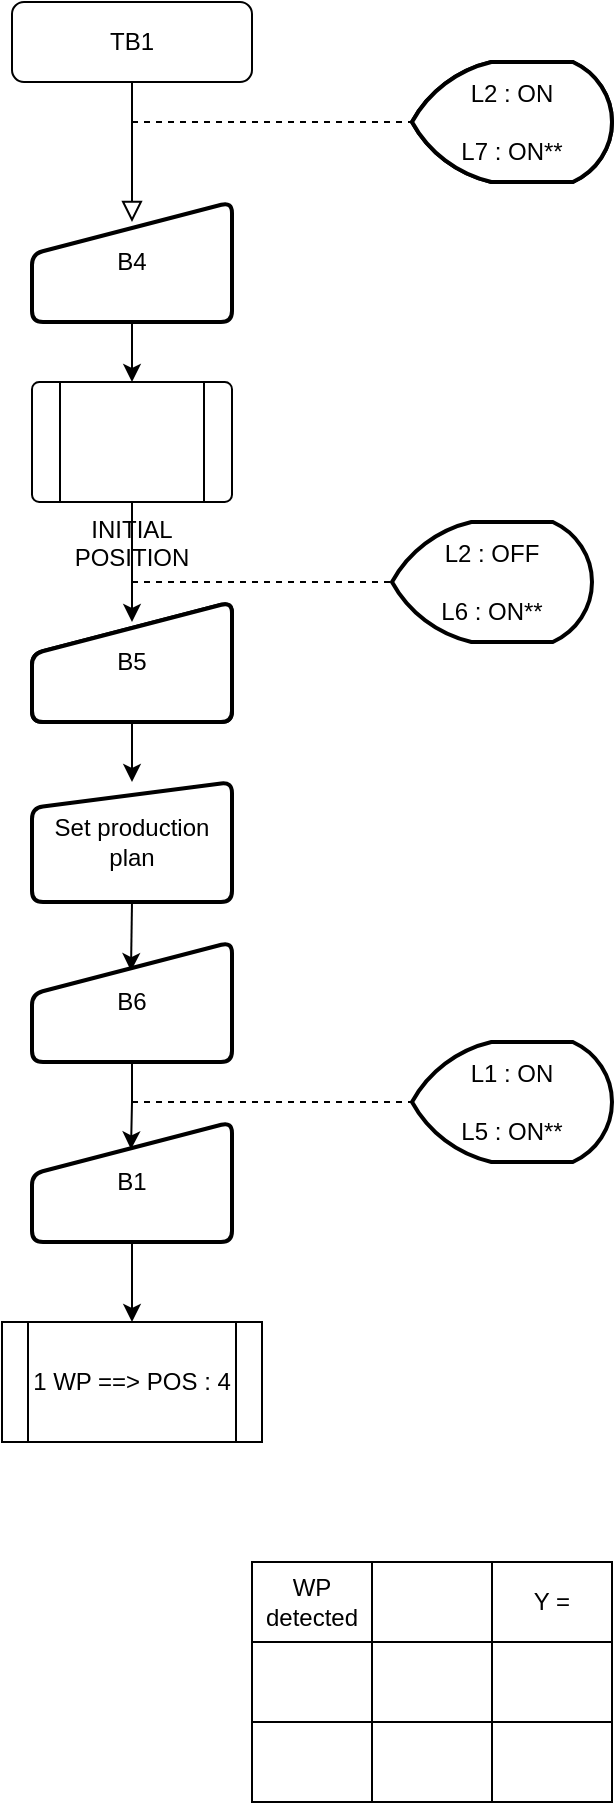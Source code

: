 <mxfile version="13.8.0" type="github">
  <diagram id="C5RBs43oDa-KdzZeNtuy" name="Page-1">
    <mxGraphModel dx="563" dy="778" grid="1" gridSize="10" guides="1" tooltips="1" connect="1" arrows="1" fold="1" page="1" pageScale="1" pageWidth="827" pageHeight="1169" math="0" shadow="0">
      <root>
        <mxCell id="WIyWlLk6GJQsqaUBKTNV-0" />
        <mxCell id="WIyWlLk6GJQsqaUBKTNV-1" parent="WIyWlLk6GJQsqaUBKTNV-0" />
        <mxCell id="WIyWlLk6GJQsqaUBKTNV-2" value="" style="rounded=0;html=1;jettySize=auto;orthogonalLoop=1;fontSize=11;endArrow=block;endFill=0;endSize=8;strokeWidth=1;shadow=0;labelBackgroundColor=none;edgeStyle=orthogonalEdgeStyle;" parent="WIyWlLk6GJQsqaUBKTNV-1" source="WIyWlLk6GJQsqaUBKTNV-3" edge="1">
          <mxGeometry relative="1" as="geometry">
            <mxPoint x="70" y="130" as="targetPoint" />
          </mxGeometry>
        </mxCell>
        <mxCell id="WIyWlLk6GJQsqaUBKTNV-3" value="&lt;div&gt;TB1&lt;/div&gt;" style="rounded=1;whiteSpace=wrap;html=1;fontSize=12;glass=0;strokeWidth=1;shadow=0;" parent="WIyWlLk6GJQsqaUBKTNV-1" vertex="1">
          <mxGeometry x="10" y="20" width="120" height="40" as="geometry" />
        </mxCell>
        <mxCell id="CpjmRmd7Cp1uGwbVTGAP-3" value="" style="endArrow=none;dashed=1;html=1;" edge="1" parent="WIyWlLk6GJQsqaUBKTNV-1">
          <mxGeometry width="50" height="50" relative="1" as="geometry">
            <mxPoint x="70" y="80" as="sourcePoint" />
            <mxPoint x="210" y="80" as="targetPoint" />
          </mxGeometry>
        </mxCell>
        <mxCell id="CpjmRmd7Cp1uGwbVTGAP-4" value="&lt;div&gt;L2 : ON&lt;/div&gt;&lt;div&gt;&lt;br&gt;&lt;/div&gt;&lt;div&gt;L7 : ON&lt;br&gt;&lt;/div&gt;" style="strokeWidth=2;html=1;shape=mxgraph.flowchart.display;whiteSpace=wrap;" vertex="1" parent="WIyWlLk6GJQsqaUBKTNV-1">
          <mxGeometry x="210" y="50" width="100" height="60" as="geometry" />
        </mxCell>
        <mxCell id="CpjmRmd7Cp1uGwbVTGAP-5" value="B4" style="html=1;strokeWidth=2;shape=manualInput;whiteSpace=wrap;rounded=1;size=26;arcSize=11;" vertex="1" parent="WIyWlLk6GJQsqaUBKTNV-1">
          <mxGeometry x="20" y="120" width="100" height="60" as="geometry" />
        </mxCell>
        <mxCell id="CpjmRmd7Cp1uGwbVTGAP-6" value="" style="endArrow=classic;html=1;exitX=0.5;exitY=1;exitDx=0;exitDy=0;" edge="1" parent="WIyWlLk6GJQsqaUBKTNV-1" source="CpjmRmd7Cp1uGwbVTGAP-5">
          <mxGeometry width="50" height="50" relative="1" as="geometry">
            <mxPoint x="190" y="310" as="sourcePoint" />
            <mxPoint x="70" y="210" as="targetPoint" />
          </mxGeometry>
        </mxCell>
        <mxCell id="CpjmRmd7Cp1uGwbVTGAP-7" value="INITIAL POSITION" style="verticalLabelPosition=bottom;verticalAlign=top;html=1;shape=process;whiteSpace=wrap;rounded=1;size=0.14;arcSize=6;" vertex="1" parent="WIyWlLk6GJQsqaUBKTNV-1">
          <mxGeometry x="20" y="210" width="100" height="60" as="geometry" />
        </mxCell>
        <mxCell id="CpjmRmd7Cp1uGwbVTGAP-8" value="" style="endArrow=classic;html=1;exitX=0.5;exitY=1;exitDx=0;exitDy=0;" edge="1" parent="WIyWlLk6GJQsqaUBKTNV-1" source="CpjmRmd7Cp1uGwbVTGAP-7">
          <mxGeometry width="50" height="50" relative="1" as="geometry">
            <mxPoint x="190" y="310" as="sourcePoint" />
            <mxPoint x="70" y="330" as="targetPoint" />
          </mxGeometry>
        </mxCell>
        <mxCell id="CpjmRmd7Cp1uGwbVTGAP-9" value="&lt;div&gt;L2 : ON&lt;/div&gt;&lt;div&gt;&lt;br&gt;&lt;/div&gt;&lt;div&gt;L7 : ON**&lt;br&gt;&lt;/div&gt;" style="strokeWidth=2;html=1;shape=mxgraph.flowchart.display;whiteSpace=wrap;" vertex="1" parent="WIyWlLk6GJQsqaUBKTNV-1">
          <mxGeometry x="210" y="50" width="100" height="60" as="geometry" />
        </mxCell>
        <mxCell id="CpjmRmd7Cp1uGwbVTGAP-10" value="&lt;div&gt;L2 : OFF&lt;/div&gt;&lt;div&gt;&lt;br&gt;&lt;/div&gt;&lt;div&gt;L6 : ON**&lt;br&gt;&lt;/div&gt;" style="strokeWidth=2;html=1;shape=mxgraph.flowchart.display;whiteSpace=wrap;" vertex="1" parent="WIyWlLk6GJQsqaUBKTNV-1">
          <mxGeometry x="200" y="280" width="100" height="60" as="geometry" />
        </mxCell>
        <mxCell id="CpjmRmd7Cp1uGwbVTGAP-11" value="" style="endArrow=none;dashed=1;html=1;entryX=0;entryY=0.5;entryDx=0;entryDy=0;entryPerimeter=0;" edge="1" parent="WIyWlLk6GJQsqaUBKTNV-1" target="CpjmRmd7Cp1uGwbVTGAP-10">
          <mxGeometry width="50" height="50" relative="1" as="geometry">
            <mxPoint x="70" y="310" as="sourcePoint" />
            <mxPoint x="160" y="300" as="targetPoint" />
          </mxGeometry>
        </mxCell>
        <mxCell id="CpjmRmd7Cp1uGwbVTGAP-13" value="B5" style="html=1;strokeWidth=2;shape=manualInput;whiteSpace=wrap;rounded=1;size=26;arcSize=11;" vertex="1" parent="WIyWlLk6GJQsqaUBKTNV-1">
          <mxGeometry x="20" y="320" width="100" height="60" as="geometry" />
        </mxCell>
        <mxCell id="CpjmRmd7Cp1uGwbVTGAP-19" style="edgeStyle=orthogonalEdgeStyle;rounded=0;orthogonalLoop=1;jettySize=auto;html=1;exitX=0.5;exitY=1;exitDx=0;exitDy=0;entryX=0.495;entryY=0.242;entryDx=0;entryDy=0;entryPerimeter=0;" edge="1" parent="WIyWlLk6GJQsqaUBKTNV-1" source="CpjmRmd7Cp1uGwbVTGAP-14" target="CpjmRmd7Cp1uGwbVTGAP-17">
          <mxGeometry relative="1" as="geometry" />
        </mxCell>
        <mxCell id="CpjmRmd7Cp1uGwbVTGAP-14" value="Set production plan" style="html=1;strokeWidth=2;shape=manualInput;whiteSpace=wrap;rounded=1;size=13;arcSize=11;" vertex="1" parent="WIyWlLk6GJQsqaUBKTNV-1">
          <mxGeometry x="20" y="410" width="100" height="60" as="geometry" />
        </mxCell>
        <mxCell id="CpjmRmd7Cp1uGwbVTGAP-15" value="" style="endArrow=classic;html=1;exitX=0.5;exitY=1;exitDx=0;exitDy=0;entryX=0.5;entryY=0;entryDx=0;entryDy=0;" edge="1" parent="WIyWlLk6GJQsqaUBKTNV-1" source="CpjmRmd7Cp1uGwbVTGAP-13" target="CpjmRmd7Cp1uGwbVTGAP-14">
          <mxGeometry width="50" height="50" relative="1" as="geometry">
            <mxPoint x="190" y="310" as="sourcePoint" />
            <mxPoint x="240" y="260" as="targetPoint" />
          </mxGeometry>
        </mxCell>
        <mxCell id="CpjmRmd7Cp1uGwbVTGAP-16" value="B5" style="html=1;strokeWidth=2;shape=manualInput;whiteSpace=wrap;rounded=1;size=26;arcSize=11;" vertex="1" parent="WIyWlLk6GJQsqaUBKTNV-1">
          <mxGeometry x="20" y="320" width="100" height="60" as="geometry" />
        </mxCell>
        <mxCell id="CpjmRmd7Cp1uGwbVTGAP-23" style="edgeStyle=orthogonalEdgeStyle;rounded=0;orthogonalLoop=1;jettySize=auto;html=1;exitX=0.5;exitY=1;exitDx=0;exitDy=0;entryX=0.495;entryY=0.228;entryDx=0;entryDy=0;entryPerimeter=0;" edge="1" parent="WIyWlLk6GJQsqaUBKTNV-1" source="CpjmRmd7Cp1uGwbVTGAP-17" target="CpjmRmd7Cp1uGwbVTGAP-21">
          <mxGeometry relative="1" as="geometry" />
        </mxCell>
        <mxCell id="CpjmRmd7Cp1uGwbVTGAP-17" value="B6" style="html=1;strokeWidth=2;shape=manualInput;whiteSpace=wrap;rounded=1;size=26;arcSize=11;" vertex="1" parent="WIyWlLk6GJQsqaUBKTNV-1">
          <mxGeometry x="20" y="490" width="100" height="60" as="geometry" />
        </mxCell>
        <mxCell id="CpjmRmd7Cp1uGwbVTGAP-20" value="&lt;div&gt;L1 : ON&lt;br&gt;&lt;/div&gt;&lt;div&gt;&lt;br&gt;&lt;/div&gt;&lt;div&gt;L5 : ON**&lt;br&gt;&lt;/div&gt;" style="strokeWidth=2;html=1;shape=mxgraph.flowchart.display;whiteSpace=wrap;" vertex="1" parent="WIyWlLk6GJQsqaUBKTNV-1">
          <mxGeometry x="210" y="540" width="100" height="60" as="geometry" />
        </mxCell>
        <mxCell id="CpjmRmd7Cp1uGwbVTGAP-26" style="edgeStyle=orthogonalEdgeStyle;rounded=0;orthogonalLoop=1;jettySize=auto;html=1;exitX=0.5;exitY=1;exitDx=0;exitDy=0;entryX=0.5;entryY=0;entryDx=0;entryDy=0;" edge="1" parent="WIyWlLk6GJQsqaUBKTNV-1" source="CpjmRmd7Cp1uGwbVTGAP-21" target="CpjmRmd7Cp1uGwbVTGAP-25">
          <mxGeometry relative="1" as="geometry" />
        </mxCell>
        <mxCell id="CpjmRmd7Cp1uGwbVTGAP-21" value="B1" style="html=1;strokeWidth=2;shape=manualInput;whiteSpace=wrap;rounded=1;size=26;arcSize=11;" vertex="1" parent="WIyWlLk6GJQsqaUBKTNV-1">
          <mxGeometry x="20" y="580" width="100" height="60" as="geometry" />
        </mxCell>
        <mxCell id="CpjmRmd7Cp1uGwbVTGAP-24" value="" style="endArrow=none;dashed=1;html=1;entryX=0;entryY=0.5;entryDx=0;entryDy=0;entryPerimeter=0;" edge="1" parent="WIyWlLk6GJQsqaUBKTNV-1" target="CpjmRmd7Cp1uGwbVTGAP-20">
          <mxGeometry width="50" height="50" relative="1" as="geometry">
            <mxPoint x="70" y="570" as="sourcePoint" />
            <mxPoint x="240" y="460" as="targetPoint" />
          </mxGeometry>
        </mxCell>
        <mxCell id="CpjmRmd7Cp1uGwbVTGAP-25" value="1 WP ==&amp;gt; POS : 4" style="shape=process;whiteSpace=wrap;html=1;backgroundOutline=1;" vertex="1" parent="WIyWlLk6GJQsqaUBKTNV-1">
          <mxGeometry x="5" y="680" width="130" height="60" as="geometry" />
        </mxCell>
        <mxCell id="CpjmRmd7Cp1uGwbVTGAP-27" value="" style="shape=table;html=1;whiteSpace=wrap;startSize=0;container=1;collapsible=0;childLayout=tableLayout;" vertex="1" parent="WIyWlLk6GJQsqaUBKTNV-1">
          <mxGeometry x="130" y="800" width="180" height="120" as="geometry" />
        </mxCell>
        <mxCell id="CpjmRmd7Cp1uGwbVTGAP-28" value="" style="shape=partialRectangle;html=1;whiteSpace=wrap;collapsible=0;dropTarget=0;pointerEvents=0;fillColor=none;top=0;left=0;bottom=0;right=0;points=[[0,0.5],[1,0.5]];portConstraint=eastwest;" vertex="1" parent="CpjmRmd7Cp1uGwbVTGAP-27">
          <mxGeometry width="180" height="40" as="geometry" />
        </mxCell>
        <mxCell id="CpjmRmd7Cp1uGwbVTGAP-29" value="WP detected" style="shape=partialRectangle;html=1;whiteSpace=wrap;connectable=0;overflow=hidden;fillColor=none;top=0;left=0;bottom=0;right=0;" vertex="1" parent="CpjmRmd7Cp1uGwbVTGAP-28">
          <mxGeometry width="60" height="40" as="geometry" />
        </mxCell>
        <mxCell id="CpjmRmd7Cp1uGwbVTGAP-30" value="" style="shape=partialRectangle;html=1;whiteSpace=wrap;connectable=0;overflow=hidden;fillColor=none;top=0;left=0;bottom=0;right=0;" vertex="1" parent="CpjmRmd7Cp1uGwbVTGAP-28">
          <mxGeometry x="60" width="60" height="40" as="geometry" />
        </mxCell>
        <mxCell id="CpjmRmd7Cp1uGwbVTGAP-31" value="Y = " style="shape=partialRectangle;html=1;whiteSpace=wrap;connectable=0;overflow=hidden;fillColor=none;top=0;left=0;bottom=0;right=0;" vertex="1" parent="CpjmRmd7Cp1uGwbVTGAP-28">
          <mxGeometry x="120" width="60" height="40" as="geometry" />
        </mxCell>
        <mxCell id="CpjmRmd7Cp1uGwbVTGAP-32" value="" style="shape=partialRectangle;html=1;whiteSpace=wrap;collapsible=0;dropTarget=0;pointerEvents=0;fillColor=none;top=0;left=0;bottom=0;right=0;points=[[0,0.5],[1,0.5]];portConstraint=eastwest;" vertex="1" parent="CpjmRmd7Cp1uGwbVTGAP-27">
          <mxGeometry y="40" width="180" height="40" as="geometry" />
        </mxCell>
        <mxCell id="CpjmRmd7Cp1uGwbVTGAP-33" value="" style="shape=partialRectangle;html=1;whiteSpace=wrap;connectable=0;overflow=hidden;fillColor=none;top=0;left=0;bottom=0;right=0;" vertex="1" parent="CpjmRmd7Cp1uGwbVTGAP-32">
          <mxGeometry width="60" height="40" as="geometry" />
        </mxCell>
        <mxCell id="CpjmRmd7Cp1uGwbVTGAP-34" value="" style="shape=partialRectangle;html=1;whiteSpace=wrap;connectable=0;overflow=hidden;fillColor=none;top=0;left=0;bottom=0;right=0;" vertex="1" parent="CpjmRmd7Cp1uGwbVTGAP-32">
          <mxGeometry x="60" width="60" height="40" as="geometry" />
        </mxCell>
        <mxCell id="CpjmRmd7Cp1uGwbVTGAP-35" value="" style="shape=partialRectangle;html=1;whiteSpace=wrap;connectable=0;overflow=hidden;fillColor=none;top=0;left=0;bottom=0;right=0;" vertex="1" parent="CpjmRmd7Cp1uGwbVTGAP-32">
          <mxGeometry x="120" width="60" height="40" as="geometry" />
        </mxCell>
        <mxCell id="CpjmRmd7Cp1uGwbVTGAP-36" value="" style="shape=partialRectangle;html=1;whiteSpace=wrap;collapsible=0;dropTarget=0;pointerEvents=0;fillColor=none;top=0;left=0;bottom=0;right=0;points=[[0,0.5],[1,0.5]];portConstraint=eastwest;" vertex="1" parent="CpjmRmd7Cp1uGwbVTGAP-27">
          <mxGeometry y="80" width="180" height="40" as="geometry" />
        </mxCell>
        <mxCell id="CpjmRmd7Cp1uGwbVTGAP-37" value="" style="shape=partialRectangle;html=1;whiteSpace=wrap;connectable=0;overflow=hidden;fillColor=none;top=0;left=0;bottom=0;right=0;" vertex="1" parent="CpjmRmd7Cp1uGwbVTGAP-36">
          <mxGeometry width="60" height="40" as="geometry" />
        </mxCell>
        <mxCell id="CpjmRmd7Cp1uGwbVTGAP-38" value="" style="shape=partialRectangle;html=1;whiteSpace=wrap;connectable=0;overflow=hidden;fillColor=none;top=0;left=0;bottom=0;right=0;" vertex="1" parent="CpjmRmd7Cp1uGwbVTGAP-36">
          <mxGeometry x="60" width="60" height="40" as="geometry" />
        </mxCell>
        <mxCell id="CpjmRmd7Cp1uGwbVTGAP-39" value="" style="shape=partialRectangle;html=1;whiteSpace=wrap;connectable=0;overflow=hidden;fillColor=none;top=0;left=0;bottom=0;right=0;" vertex="1" parent="CpjmRmd7Cp1uGwbVTGAP-36">
          <mxGeometry x="120" width="60" height="40" as="geometry" />
        </mxCell>
      </root>
    </mxGraphModel>
  </diagram>
</mxfile>
